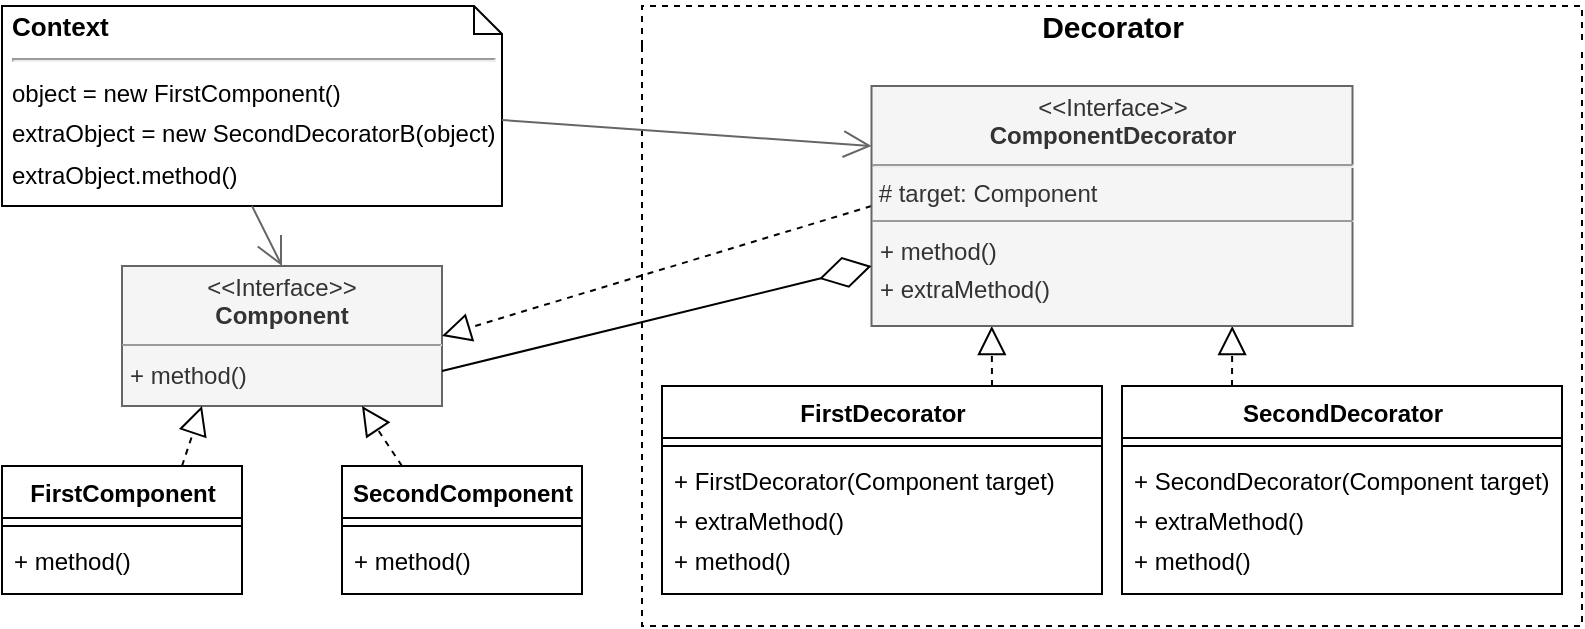 <mxfile version="13.7.3" type="device"><diagram id="YWYuflA-2AIslGco-MG4" name="Страница 1"><mxGraphModel dx="1086" dy="806" grid="0" gridSize="10" guides="1" tooltips="1" connect="1" arrows="1" fold="1" page="0" pageScale="1" pageWidth="827" pageHeight="1169" math="0" shadow="0"><root><mxCell id="0"/><mxCell id="1" parent="0"/><mxCell id="fTDox3BUCTmgxswbY34A-1" value="&lt;p style=&quot;margin: 4px 0px 0px ; text-align: center ; line-height: 120%&quot;&gt;&lt;span&gt;&amp;lt;&amp;lt;Interface&amp;gt;&amp;gt;&lt;/span&gt;&lt;br&gt;&lt;b&gt;Component&lt;/b&gt;&lt;/p&gt;&lt;hr size=&quot;1&quot;&gt;&lt;p style=&quot;margin: 0px 0px 0px 4px ; line-height: 160%&quot;&gt;+ method()&lt;/p&gt;" style="verticalAlign=top;align=left;overflow=fill;fontSize=12;fontFamily=Helvetica;html=1;rounded=0;shadow=0;glass=0;comic=0;labelBackgroundColor=none;labelBorderColor=none;imageAspect=1;noLabel=0;portConstraintRotation=0;snapToPoint=0;container=1;dropTarget=1;collapsible=0;autosize=0;spacingLeft=0;spacingRight=0;fontStyle=0;fillColor=#f5f5f5;strokeColor=#666666;fontColor=#333333;" vertex="1" parent="1"><mxGeometry x="79" y="150" width="160" height="70" as="geometry"/></mxCell><mxCell id="fTDox3BUCTmgxswbY34A-2" value="" style="endArrow=block;dashed=1;endFill=0;endSize=12;html=1;fontSize=12;fontColor=#000000;entryX=1;entryY=0.5;entryDx=0;entryDy=0;exitX=0;exitY=0.5;exitDx=0;exitDy=0;" edge="1" parent="1" source="fTDox3BUCTmgxswbY34A-7" target="fTDox3BUCTmgxswbY34A-1"><mxGeometry width="160" relative="1" as="geometry"><mxPoint x="404.19" y="-3447.5" as="sourcePoint"/><mxPoint x="424" y="-3300" as="targetPoint"/></mxGeometry></mxCell><mxCell id="fTDox3BUCTmgxswbY34A-3" value="" style="endArrow=block;dashed=1;endFill=0;endSize=12;html=1;fontSize=12;fontColor=#000000;exitX=0.75;exitY=0;exitDx=0;exitDy=0;entryX=0.25;entryY=1;entryDx=0;entryDy=0;" edge="1" parent="1" source="fTDox3BUCTmgxswbY34A-23" target="fTDox3BUCTmgxswbY34A-1"><mxGeometry width="160" relative="1" as="geometry"><mxPoint x="107.25" y="250" as="sourcePoint"/><mxPoint x="337" y="-3200" as="targetPoint"/></mxGeometry></mxCell><mxCell id="fTDox3BUCTmgxswbY34A-4" value="Decorator" style="swimlane;html=1;horizontal=1;startSize=20;fillColor=none;strokeColor=#000000;rounded=0;comic=0;fontSize=15;dashed=1;swimlaneLine=0;shadow=0;glass=0;perimeterSpacing=0;labelBackgroundColor=none;collapsible=0;" vertex="1" parent="1"><mxGeometry x="339" y="20" width="470" height="310" as="geometry"><mxRectangle x="316" y="60" width="100" height="20" as="alternateBounds"/></mxGeometry></mxCell><mxCell id="fTDox3BUCTmgxswbY34A-5" value="" style="endArrow=block;dashed=1;endFill=0;endSize=12;html=1;fontSize=12;fontColor=#000000;exitX=0.75;exitY=0;exitDx=0;exitDy=0;entryX=0.25;entryY=1;entryDx=0;entryDy=0;" edge="1" parent="fTDox3BUCTmgxswbY34A-4" source="fTDox3BUCTmgxswbY34A-13" target="fTDox3BUCTmgxswbY34A-7"><mxGeometry width="160" relative="1" as="geometry"><mxPoint x="89.38" y="190" as="sourcePoint"/><mxPoint x="114.392" y="130" as="targetPoint"/></mxGeometry></mxCell><mxCell id="fTDox3BUCTmgxswbY34A-6" value="" style="endArrow=block;dashed=1;endFill=0;endSize=12;html=1;fontSize=12;fontColor=#000000;exitX=0.25;exitY=0;exitDx=0;exitDy=0;entryX=0.75;entryY=1;entryDx=0;entryDy=0;" edge="1" parent="fTDox3BUCTmgxswbY34A-4" source="fTDox3BUCTmgxswbY34A-8" target="fTDox3BUCTmgxswbY34A-7"><mxGeometry width="160" relative="1" as="geometry"><mxPoint x="269.38" y="190" as="sourcePoint"/><mxPoint x="204.798" y="130" as="targetPoint"/></mxGeometry></mxCell><mxCell id="fTDox3BUCTmgxswbY34A-7" value="&lt;p style=&quot;margin: 4px 0px 0px ; text-align: center ; line-height: 120%&quot;&gt;&lt;span&gt;&amp;lt;&amp;lt;Interface&amp;gt;&amp;gt;&lt;/span&gt;&lt;br&gt;&lt;b&gt;ComponentDecorator&lt;/b&gt;&lt;/p&gt;&lt;hr&gt;&amp;nbsp;# target: Component&lt;br&gt;&lt;hr size=&quot;1&quot;&gt;&lt;p style=&quot;margin: 0px 0px 0px 4px ; line-height: 160%&quot;&gt;&lt;span&gt;+ method()&lt;/span&gt;&lt;br&gt;&lt;/p&gt;&lt;p style=&quot;margin: 0px 0px 0px 4px ; line-height: 160%&quot;&gt;+ extraMethod()&lt;/p&gt;" style="verticalAlign=top;align=left;overflow=fill;fontSize=12;fontFamily=Helvetica;html=1;rounded=0;shadow=0;glass=0;comic=0;labelBackgroundColor=none;labelBorderColor=none;imageAspect=1;noLabel=0;portConstraintRotation=0;snapToPoint=0;container=1;dropTarget=1;collapsible=0;autosize=0;spacingLeft=0;spacingRight=0;fontStyle=0;fillColor=#f5f5f5;strokeColor=#666666;fontColor=#333333;" vertex="1" parent="fTDox3BUCTmgxswbY34A-4"><mxGeometry x="114.75" y="40" width="240.5" height="120" as="geometry"/></mxCell><mxCell id="fTDox3BUCTmgxswbY34A-8" value="SecondDecorator" style="swimlane;fontStyle=1;align=center;verticalAlign=top;childLayout=stackLayout;horizontal=1;startSize=26;horizontalStack=0;resizeParent=1;resizeParentMax=0;resizeLast=0;collapsible=0;marginBottom=0;rounded=0;shadow=0;glass=0;comic=0;strokeWidth=1;fontSize=12;labelBackgroundColor=none;fillColor=#ffffff;html=1;" vertex="1" parent="fTDox3BUCTmgxswbY34A-4"><mxGeometry x="240" y="190" width="220" height="104" as="geometry"/></mxCell><mxCell id="fTDox3BUCTmgxswbY34A-9" value="" style="line;strokeWidth=1;fillColor=none;align=left;verticalAlign=middle;spacingTop=-1;spacingLeft=3;spacingRight=3;rotatable=0;labelPosition=right;points=[];portConstraint=eastwest;" vertex="1" parent="fTDox3BUCTmgxswbY34A-8"><mxGeometry y="26" width="220" height="8" as="geometry"/></mxCell><mxCell id="fTDox3BUCTmgxswbY34A-10" value="+ SecondDecorator(Component target)" style="text;strokeColor=none;fillColor=none;align=left;verticalAlign=top;spacingLeft=4;spacingRight=4;overflow=hidden;rotatable=0;points=[[0,0.5],[1,0.5]];portConstraint=eastwest;" vertex="1" parent="fTDox3BUCTmgxswbY34A-8"><mxGeometry y="34" width="220" height="20" as="geometry"/></mxCell><mxCell id="fTDox3BUCTmgxswbY34A-11" value="+ extraMethod()" style="text;strokeColor=none;fillColor=none;align=left;verticalAlign=top;spacingLeft=4;spacingRight=4;overflow=hidden;rotatable=0;points=[[0,0.5],[1,0.5]];portConstraint=eastwest;" vertex="1" parent="fTDox3BUCTmgxswbY34A-8"><mxGeometry y="54" width="220" height="20" as="geometry"/></mxCell><mxCell id="fTDox3BUCTmgxswbY34A-12" value="+ method()" style="text;strokeColor=none;fillColor=none;align=left;verticalAlign=top;spacingLeft=4;spacingRight=4;overflow=hidden;rotatable=0;points=[[0,0.5],[1,0.5]];portConstraint=eastwest;" vertex="1" parent="fTDox3BUCTmgxswbY34A-8"><mxGeometry y="74" width="220" height="30" as="geometry"/></mxCell><mxCell id="fTDox3BUCTmgxswbY34A-13" value="FirstDecorator" style="swimlane;fontStyle=1;align=center;verticalAlign=top;childLayout=stackLayout;horizontal=1;startSize=26;horizontalStack=0;resizeParent=1;resizeParentMax=0;resizeLast=0;collapsible=0;marginBottom=0;rounded=0;shadow=0;glass=0;comic=0;strokeWidth=1;fontSize=12;labelBackgroundColor=none;fillColor=#ffffff;html=1;" vertex="1" parent="fTDox3BUCTmgxswbY34A-4"><mxGeometry x="10" y="190" width="220" height="104" as="geometry"/></mxCell><mxCell id="fTDox3BUCTmgxswbY34A-14" value="" style="line;strokeWidth=1;fillColor=none;align=left;verticalAlign=middle;spacingTop=-1;spacingLeft=3;spacingRight=3;rotatable=0;labelPosition=right;points=[];portConstraint=eastwest;" vertex="1" parent="fTDox3BUCTmgxswbY34A-13"><mxGeometry y="26" width="220" height="8" as="geometry"/></mxCell><mxCell id="fTDox3BUCTmgxswbY34A-15" value="+ FirstDecorator(Component target)" style="text;strokeColor=none;fillColor=none;align=left;verticalAlign=top;spacingLeft=4;spacingRight=4;overflow=hidden;rotatable=0;points=[[0,0.5],[1,0.5]];portConstraint=eastwest;" vertex="1" parent="fTDox3BUCTmgxswbY34A-13"><mxGeometry y="34" width="220" height="20" as="geometry"/></mxCell><mxCell id="fTDox3BUCTmgxswbY34A-16" value="+ extraMethod()" style="text;strokeColor=none;fillColor=none;align=left;verticalAlign=top;spacingLeft=4;spacingRight=4;overflow=hidden;rotatable=0;points=[[0,0.5],[1,0.5]];portConstraint=eastwest;" vertex="1" parent="fTDox3BUCTmgxswbY34A-13"><mxGeometry y="54" width="220" height="20" as="geometry"/></mxCell><mxCell id="fTDox3BUCTmgxswbY34A-17" value="+ method()" style="text;strokeColor=none;fillColor=none;align=left;verticalAlign=top;spacingLeft=4;spacingRight=4;overflow=hidden;rotatable=0;points=[[0,0.5],[1,0.5]];portConstraint=eastwest;" vertex="1" parent="fTDox3BUCTmgxswbY34A-13"><mxGeometry y="74" width="220" height="30" as="geometry"/></mxCell><mxCell id="fTDox3BUCTmgxswbY34A-18" value="" style="endArrow=block;dashed=1;endFill=0;endSize=12;html=1;fontSize=12;fontColor=#000000;exitX=0.25;exitY=0;exitDx=0;exitDy=0;entryX=0.75;entryY=1;entryDx=0;entryDy=0;" edge="1" parent="1" source="fTDox3BUCTmgxswbY34A-26" target="fTDox3BUCTmgxswbY34A-1"><mxGeometry width="160" relative="1" as="geometry"><mxPoint x="210.75" y="250" as="sourcePoint"/><mxPoint x="397" y="-3320" as="targetPoint"/></mxGeometry></mxCell><mxCell id="fTDox3BUCTmgxswbY34A-19" value="&lt;p style=&quot;line-height: 20%&quot;&gt;Context&lt;br&gt;&lt;/p&gt;&lt;hr&gt;&lt;span style=&quot;font-size: 12px ; font-weight: 400 ; line-height: 170%&quot;&gt;object = new FirstComponent()&lt;br&gt;&lt;/span&gt;&lt;font style=&quot;font-size: 12px&quot;&gt;&lt;span style=&quot;font-weight: normal ; line-height: 170%&quot;&gt;extraObject = new SecondDecoratorB(object)&lt;br&gt;&lt;/span&gt;&lt;span style=&quot;font-weight: normal ; line-height: 170%&quot;&gt;extraObject.method()&lt;/span&gt;&lt;/font&gt;&lt;br&gt;&lt;p&gt;&lt;/p&gt;" style="shape=note;size=14;verticalAlign=top;align=left;spacingTop=-13;rounded=0;shadow=0;glass=0;comic=0;strokeColor=#000000;fillColor=none;fontSize=13;fontStyle=1;labelBorderColor=none;whiteSpace=wrap;html=1;spacingLeft=0;spacingBottom=0;spacingRight=0;spacing=5;labelBackgroundColor=none;" vertex="1" parent="1"><mxGeometry x="19" y="20" width="250" height="100" as="geometry"/></mxCell><mxCell id="fTDox3BUCTmgxswbY34A-20" value="" style="endArrow=open;endFill=1;endSize=12;html=1;exitX=0;exitY=0;exitDx=250;exitDy=57;exitPerimeter=0;entryX=0;entryY=0.25;entryDx=0;entryDy=0;strokeColor=#666666;" edge="1" parent="1" source="fTDox3BUCTmgxswbY34A-19" target="fTDox3BUCTmgxswbY34A-7"><mxGeometry width="160" relative="1" as="geometry"><mxPoint x="369" y="-3420" as="sourcePoint"/><mxPoint x="529" y="-3420" as="targetPoint"/></mxGeometry></mxCell><mxCell id="fTDox3BUCTmgxswbY34A-21" value="" style="endArrow=open;endFill=1;endSize=12;html=1;entryX=0.5;entryY=0;entryDx=0;entryDy=0;strokeColor=#666666;exitX=0.5;exitY=1;exitDx=0;exitDy=0;exitPerimeter=0;" edge="1" parent="1" source="fTDox3BUCTmgxswbY34A-19" target="fTDox3BUCTmgxswbY34A-1"><mxGeometry width="160" relative="1" as="geometry"><mxPoint x="188" y="210" as="sourcePoint"/><mxPoint x="529" y="-3420" as="targetPoint"/></mxGeometry></mxCell><mxCell id="fTDox3BUCTmgxswbY34A-22" value="" style="endArrow=diamondThin;endFill=0;endSize=24;html=1;entryX=0;entryY=0.75;entryDx=0;entryDy=0;exitX=1;exitY=0.75;exitDx=0;exitDy=0;" edge="1" parent="1" source="fTDox3BUCTmgxswbY34A-1" target="fTDox3BUCTmgxswbY34A-7"><mxGeometry width="160" relative="1" as="geometry"><mxPoint x="319" y="220" as="sourcePoint"/><mxPoint x="479" y="220" as="targetPoint"/></mxGeometry></mxCell><mxCell id="fTDox3BUCTmgxswbY34A-23" value="FirstComponent" style="swimlane;fontStyle=1;align=center;verticalAlign=top;childLayout=stackLayout;horizontal=1;startSize=26;horizontalStack=0;resizeParent=1;resizeParentMax=0;resizeLast=0;collapsible=0;marginBottom=0;rounded=0;shadow=0;glass=0;comic=0;strokeWidth=1;fontSize=12;labelBackgroundColor=none;fillColor=#ffffff;html=1;" vertex="1" parent="1"><mxGeometry x="19" y="250" width="120" height="64" as="geometry"/></mxCell><mxCell id="fTDox3BUCTmgxswbY34A-24" value="" style="line;strokeWidth=1;fillColor=none;align=left;verticalAlign=middle;spacingTop=-1;spacingLeft=3;spacingRight=3;rotatable=0;labelPosition=right;points=[];portConstraint=eastwest;" vertex="1" parent="fTDox3BUCTmgxswbY34A-23"><mxGeometry y="26" width="120" height="8" as="geometry"/></mxCell><mxCell id="fTDox3BUCTmgxswbY34A-25" value="+ method()" style="text;strokeColor=none;fillColor=none;align=left;verticalAlign=top;spacingLeft=4;spacingRight=4;overflow=hidden;rotatable=0;points=[[0,0.5],[1,0.5]];portConstraint=eastwest;" vertex="1" parent="fTDox3BUCTmgxswbY34A-23"><mxGeometry y="34" width="120" height="30" as="geometry"/></mxCell><mxCell id="fTDox3BUCTmgxswbY34A-26" value="SecondComponent" style="swimlane;fontStyle=1;align=center;verticalAlign=top;childLayout=stackLayout;horizontal=1;startSize=26;horizontalStack=0;resizeParent=1;resizeParentMax=0;resizeLast=0;collapsible=0;marginBottom=0;rounded=0;shadow=0;glass=0;comic=0;strokeWidth=1;fontSize=12;labelBackgroundColor=none;fillColor=#ffffff;html=1;" vertex="1" parent="1"><mxGeometry x="189" y="250" width="120" height="64" as="geometry"><mxRectangle x="217" y="3700" width="140" height="26" as="alternateBounds"/></mxGeometry></mxCell><mxCell id="fTDox3BUCTmgxswbY34A-27" value="" style="line;strokeWidth=1;fillColor=none;align=left;verticalAlign=middle;spacingTop=-1;spacingLeft=3;spacingRight=3;rotatable=0;labelPosition=right;points=[];portConstraint=eastwest;" vertex="1" parent="fTDox3BUCTmgxswbY34A-26"><mxGeometry y="26" width="120" height="8" as="geometry"/></mxCell><mxCell id="fTDox3BUCTmgxswbY34A-28" value="+ method()" style="text;strokeColor=none;fillColor=none;align=left;verticalAlign=top;spacingLeft=4;spacingRight=4;overflow=hidden;rotatable=0;points=[[0,0.5],[1,0.5]];portConstraint=eastwest;" vertex="1" parent="fTDox3BUCTmgxswbY34A-26"><mxGeometry y="34" width="120" height="30" as="geometry"/></mxCell></root></mxGraphModel></diagram></mxfile>
